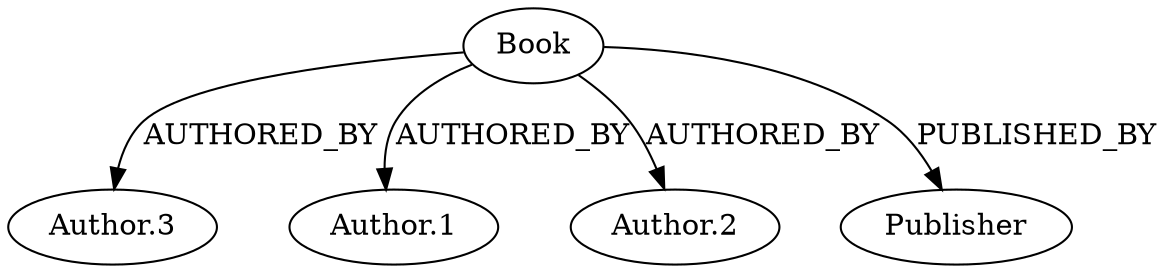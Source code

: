 strict digraph {
    "Book"
    "Author.3"
    "Author.1"
    "Author.2"
    "Publisher"
    "Book" -> "Author.3" [label="AUTHORED_BY"; weight=1]
    "Book" -> "Author.1" [label="AUTHORED_BY"; weight=1]
    "Book" -> "Author.2" [label="AUTHORED_BY"; weight=1]
    "Book" -> "Publisher" [label="PUBLISHED_BY"; weight=1]
}
